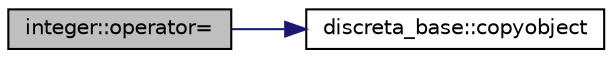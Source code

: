 digraph "integer::operator="
{
  edge [fontname="Helvetica",fontsize="10",labelfontname="Helvetica",labelfontsize="10"];
  node [fontname="Helvetica",fontsize="10",shape=record];
  rankdir="LR";
  Node1711 [label="integer::operator=",height=0.2,width=0.4,color="black", fillcolor="grey75", style="filled", fontcolor="black"];
  Node1711 -> Node1712 [color="midnightblue",fontsize="10",style="solid",fontname="Helvetica"];
  Node1712 [label="discreta_base::copyobject",height=0.2,width=0.4,color="black", fillcolor="white", style="filled",URL="$d7/d71/classdiscreta__base.html#a68fac2b12cefae0bc4d1a41faf9bc862"];
}
